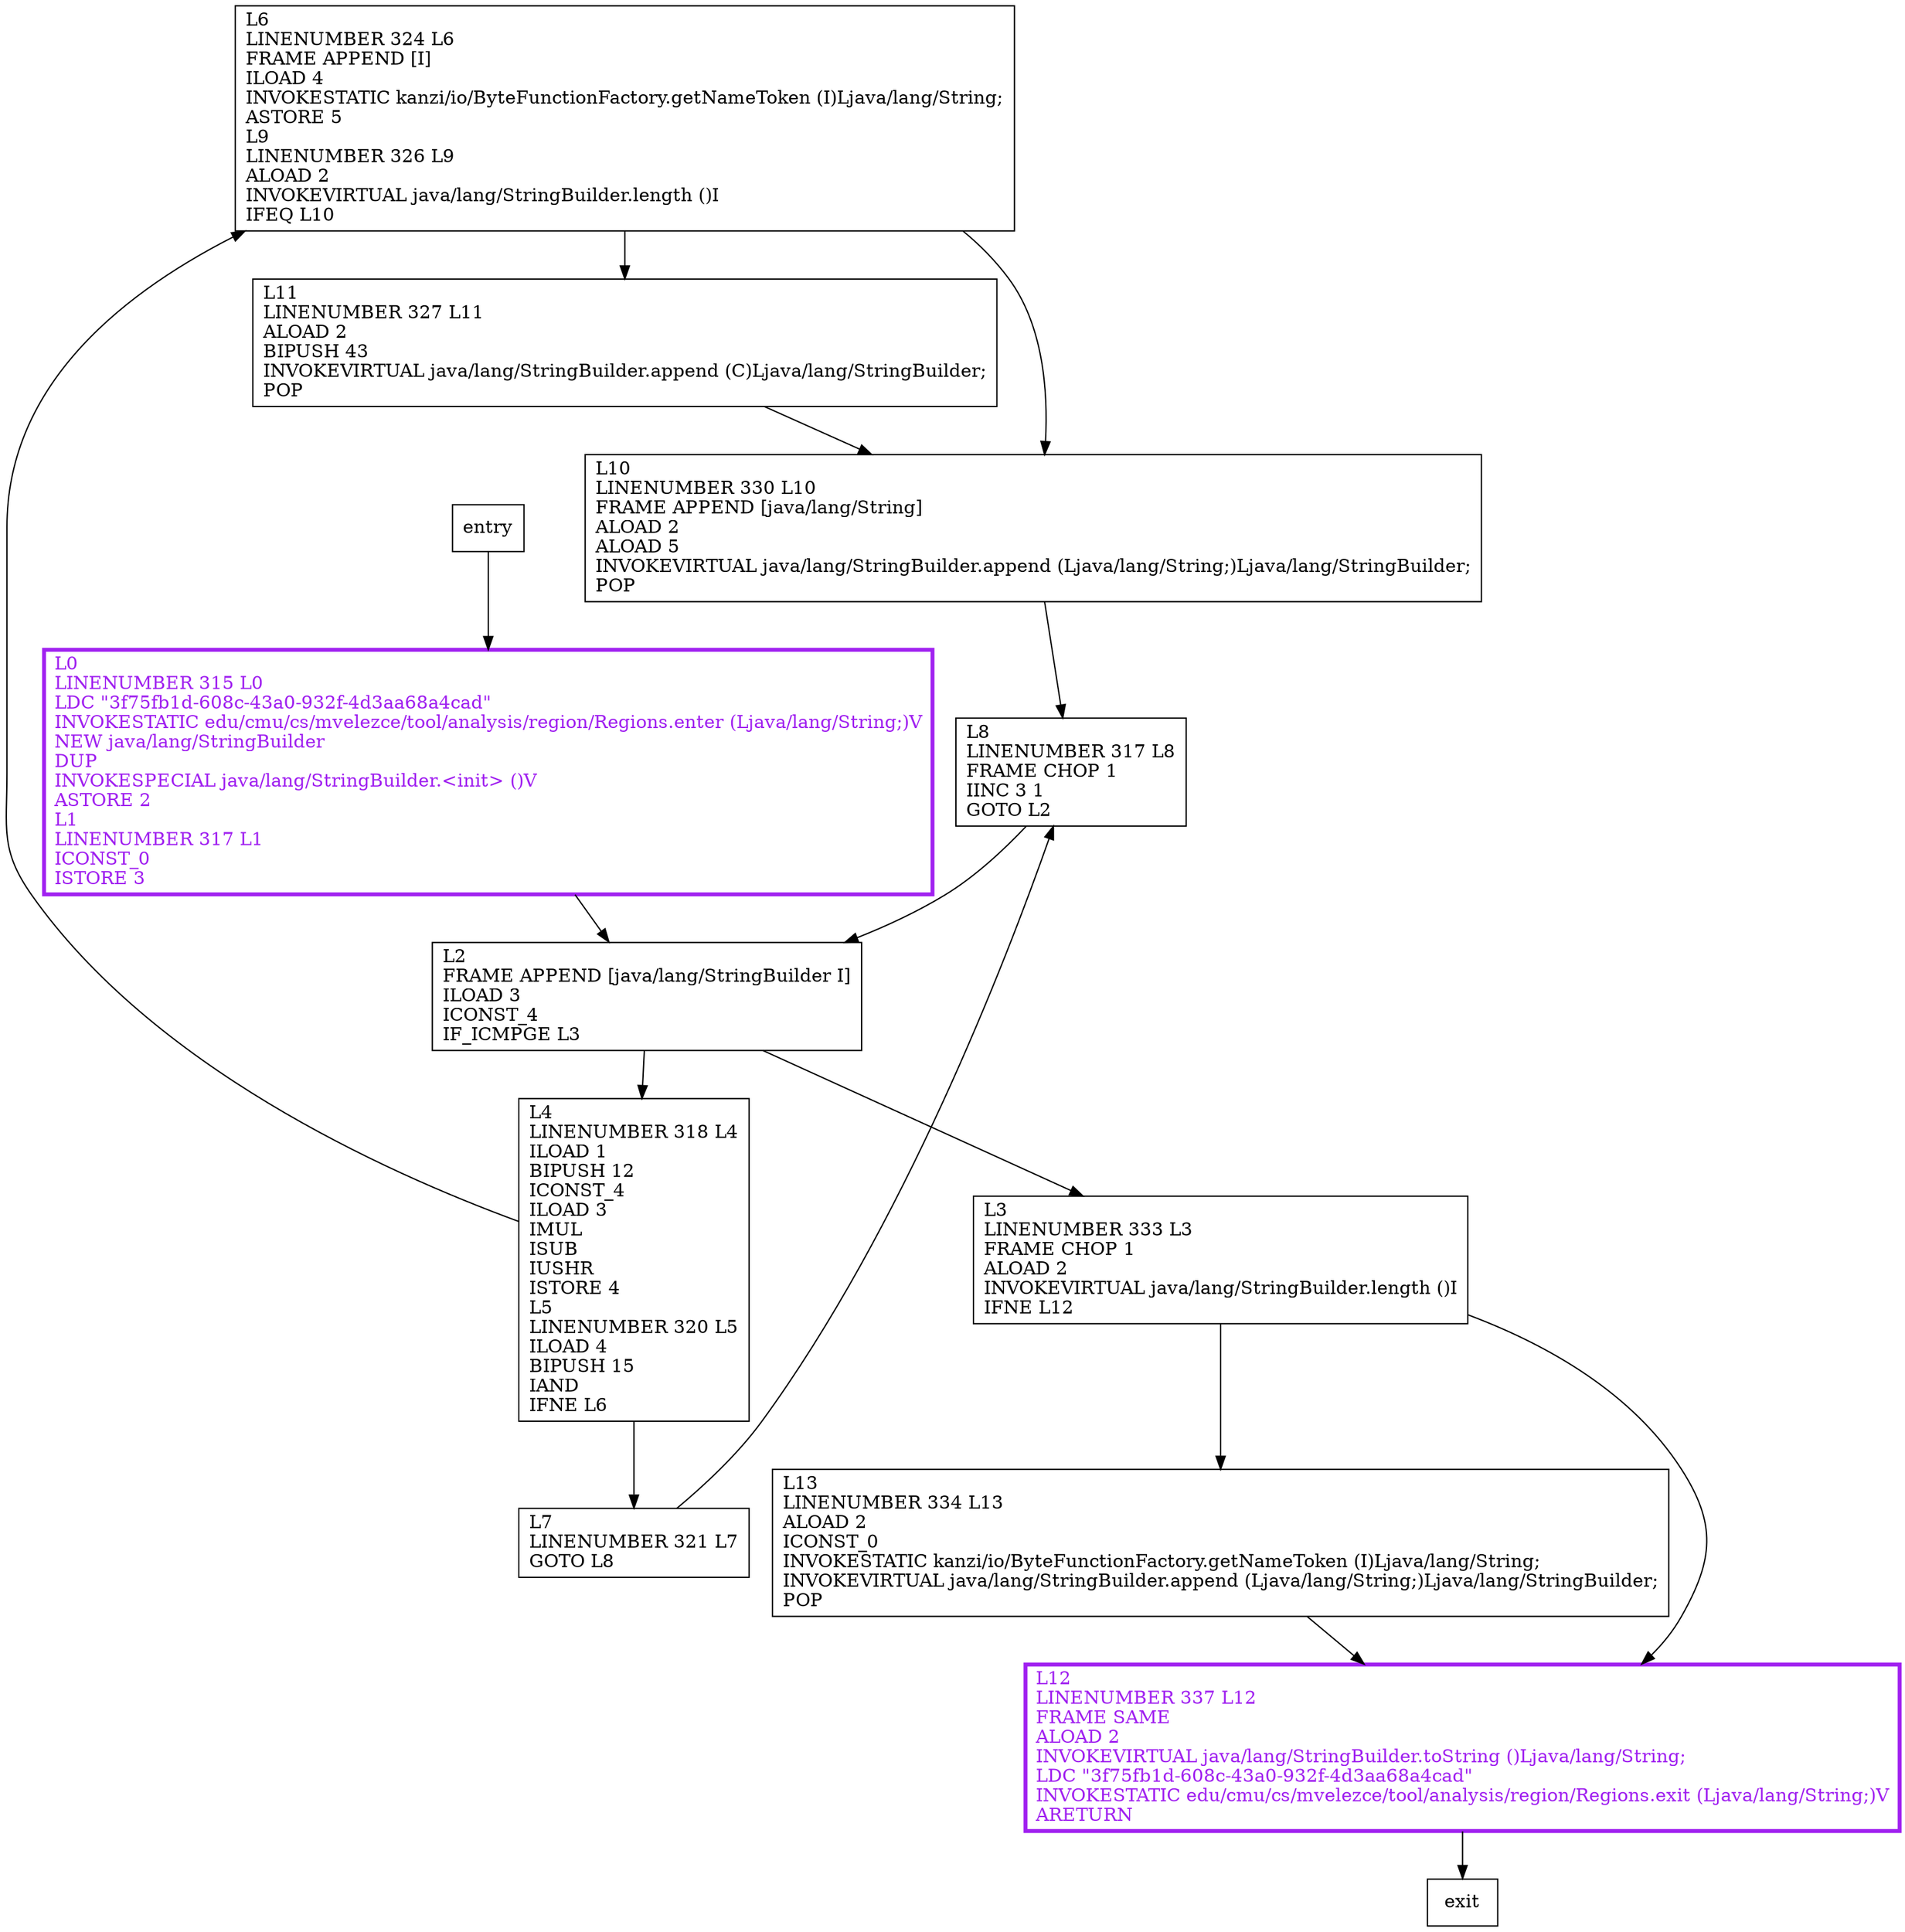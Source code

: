 digraph getName {
node [shape=record];
1057357889 [label="L6\lLINENUMBER 324 L6\lFRAME APPEND [I]\lILOAD 4\lINVOKESTATIC kanzi/io/ByteFunctionFactory.getNameToken (I)Ljava/lang/String;\lASTORE 5\lL9\lLINENUMBER 326 L9\lALOAD 2\lINVOKEVIRTUAL java/lang/StringBuilder.length ()I\lIFEQ L10\l"];
1389103969 [label="L0\lLINENUMBER 315 L0\lLDC \"3f75fb1d-608c-43a0-932f-4d3aa68a4cad\"\lINVOKESTATIC edu/cmu/cs/mvelezce/tool/analysis/region/Regions.enter (Ljava/lang/String;)V\lNEW java/lang/StringBuilder\lDUP\lINVOKESPECIAL java/lang/StringBuilder.\<init\> ()V\lASTORE 2\lL1\lLINENUMBER 317 L1\lICONST_0\lISTORE 3\l"];
220431299 [label="L7\lLINENUMBER 321 L7\lGOTO L8\l"];
1045889998 [label="L13\lLINENUMBER 334 L13\lALOAD 2\lICONST_0\lINVOKESTATIC kanzi/io/ByteFunctionFactory.getNameToken (I)Ljava/lang/String;\lINVOKEVIRTUAL java/lang/StringBuilder.append (Ljava/lang/String;)Ljava/lang/StringBuilder;\lPOP\l"];
425126200 [label="L11\lLINENUMBER 327 L11\lALOAD 2\lBIPUSH 43\lINVOKEVIRTUAL java/lang/StringBuilder.append (C)Ljava/lang/StringBuilder;\lPOP\l"];
383641514 [label="L10\lLINENUMBER 330 L10\lFRAME APPEND [java/lang/String]\lALOAD 2\lALOAD 5\lINVOKEVIRTUAL java/lang/StringBuilder.append (Ljava/lang/String;)Ljava/lang/StringBuilder;\lPOP\l"];
5443682 [label="L3\lLINENUMBER 333 L3\lFRAME CHOP 1\lALOAD 2\lINVOKEVIRTUAL java/lang/StringBuilder.length ()I\lIFNE L12\l"];
367743493 [label="L8\lLINENUMBER 317 L8\lFRAME CHOP 1\lIINC 3 1\lGOTO L2\l"];
142236746 [label="L2\lFRAME APPEND [java/lang/StringBuilder I]\lILOAD 3\lICONST_4\lIF_ICMPGE L3\l"];
1196313658 [label="L12\lLINENUMBER 337 L12\lFRAME SAME\lALOAD 2\lINVOKEVIRTUAL java/lang/StringBuilder.toString ()Ljava/lang/String;\lLDC \"3f75fb1d-608c-43a0-932f-4d3aa68a4cad\"\lINVOKESTATIC edu/cmu/cs/mvelezce/tool/analysis/region/Regions.exit (Ljava/lang/String;)V\lARETURN\l"];
186712720 [label="L4\lLINENUMBER 318 L4\lILOAD 1\lBIPUSH 12\lICONST_4\lILOAD 3\lIMUL\lISUB\lIUSHR\lISTORE 4\lL5\lLINENUMBER 320 L5\lILOAD 4\lBIPUSH 15\lIAND\lIFNE L6\l"];
entry;
exit;
1057357889 -> 425126200;
1057357889 -> 383641514;
1389103969 -> 142236746;
383641514 -> 367743493;
5443682 -> 1045889998;
5443682 -> 1196313658;
367743493 -> 142236746;
1196313658 -> exit;
entry -> 1389103969;
220431299 -> 367743493;
1045889998 -> 1196313658;
425126200 -> 383641514;
142236746 -> 5443682;
142236746 -> 186712720;
186712720 -> 1057357889;
186712720 -> 220431299;
1389103969[fontcolor="purple", penwidth=3, color="purple"];
1196313658[fontcolor="purple", penwidth=3, color="purple"];
}
